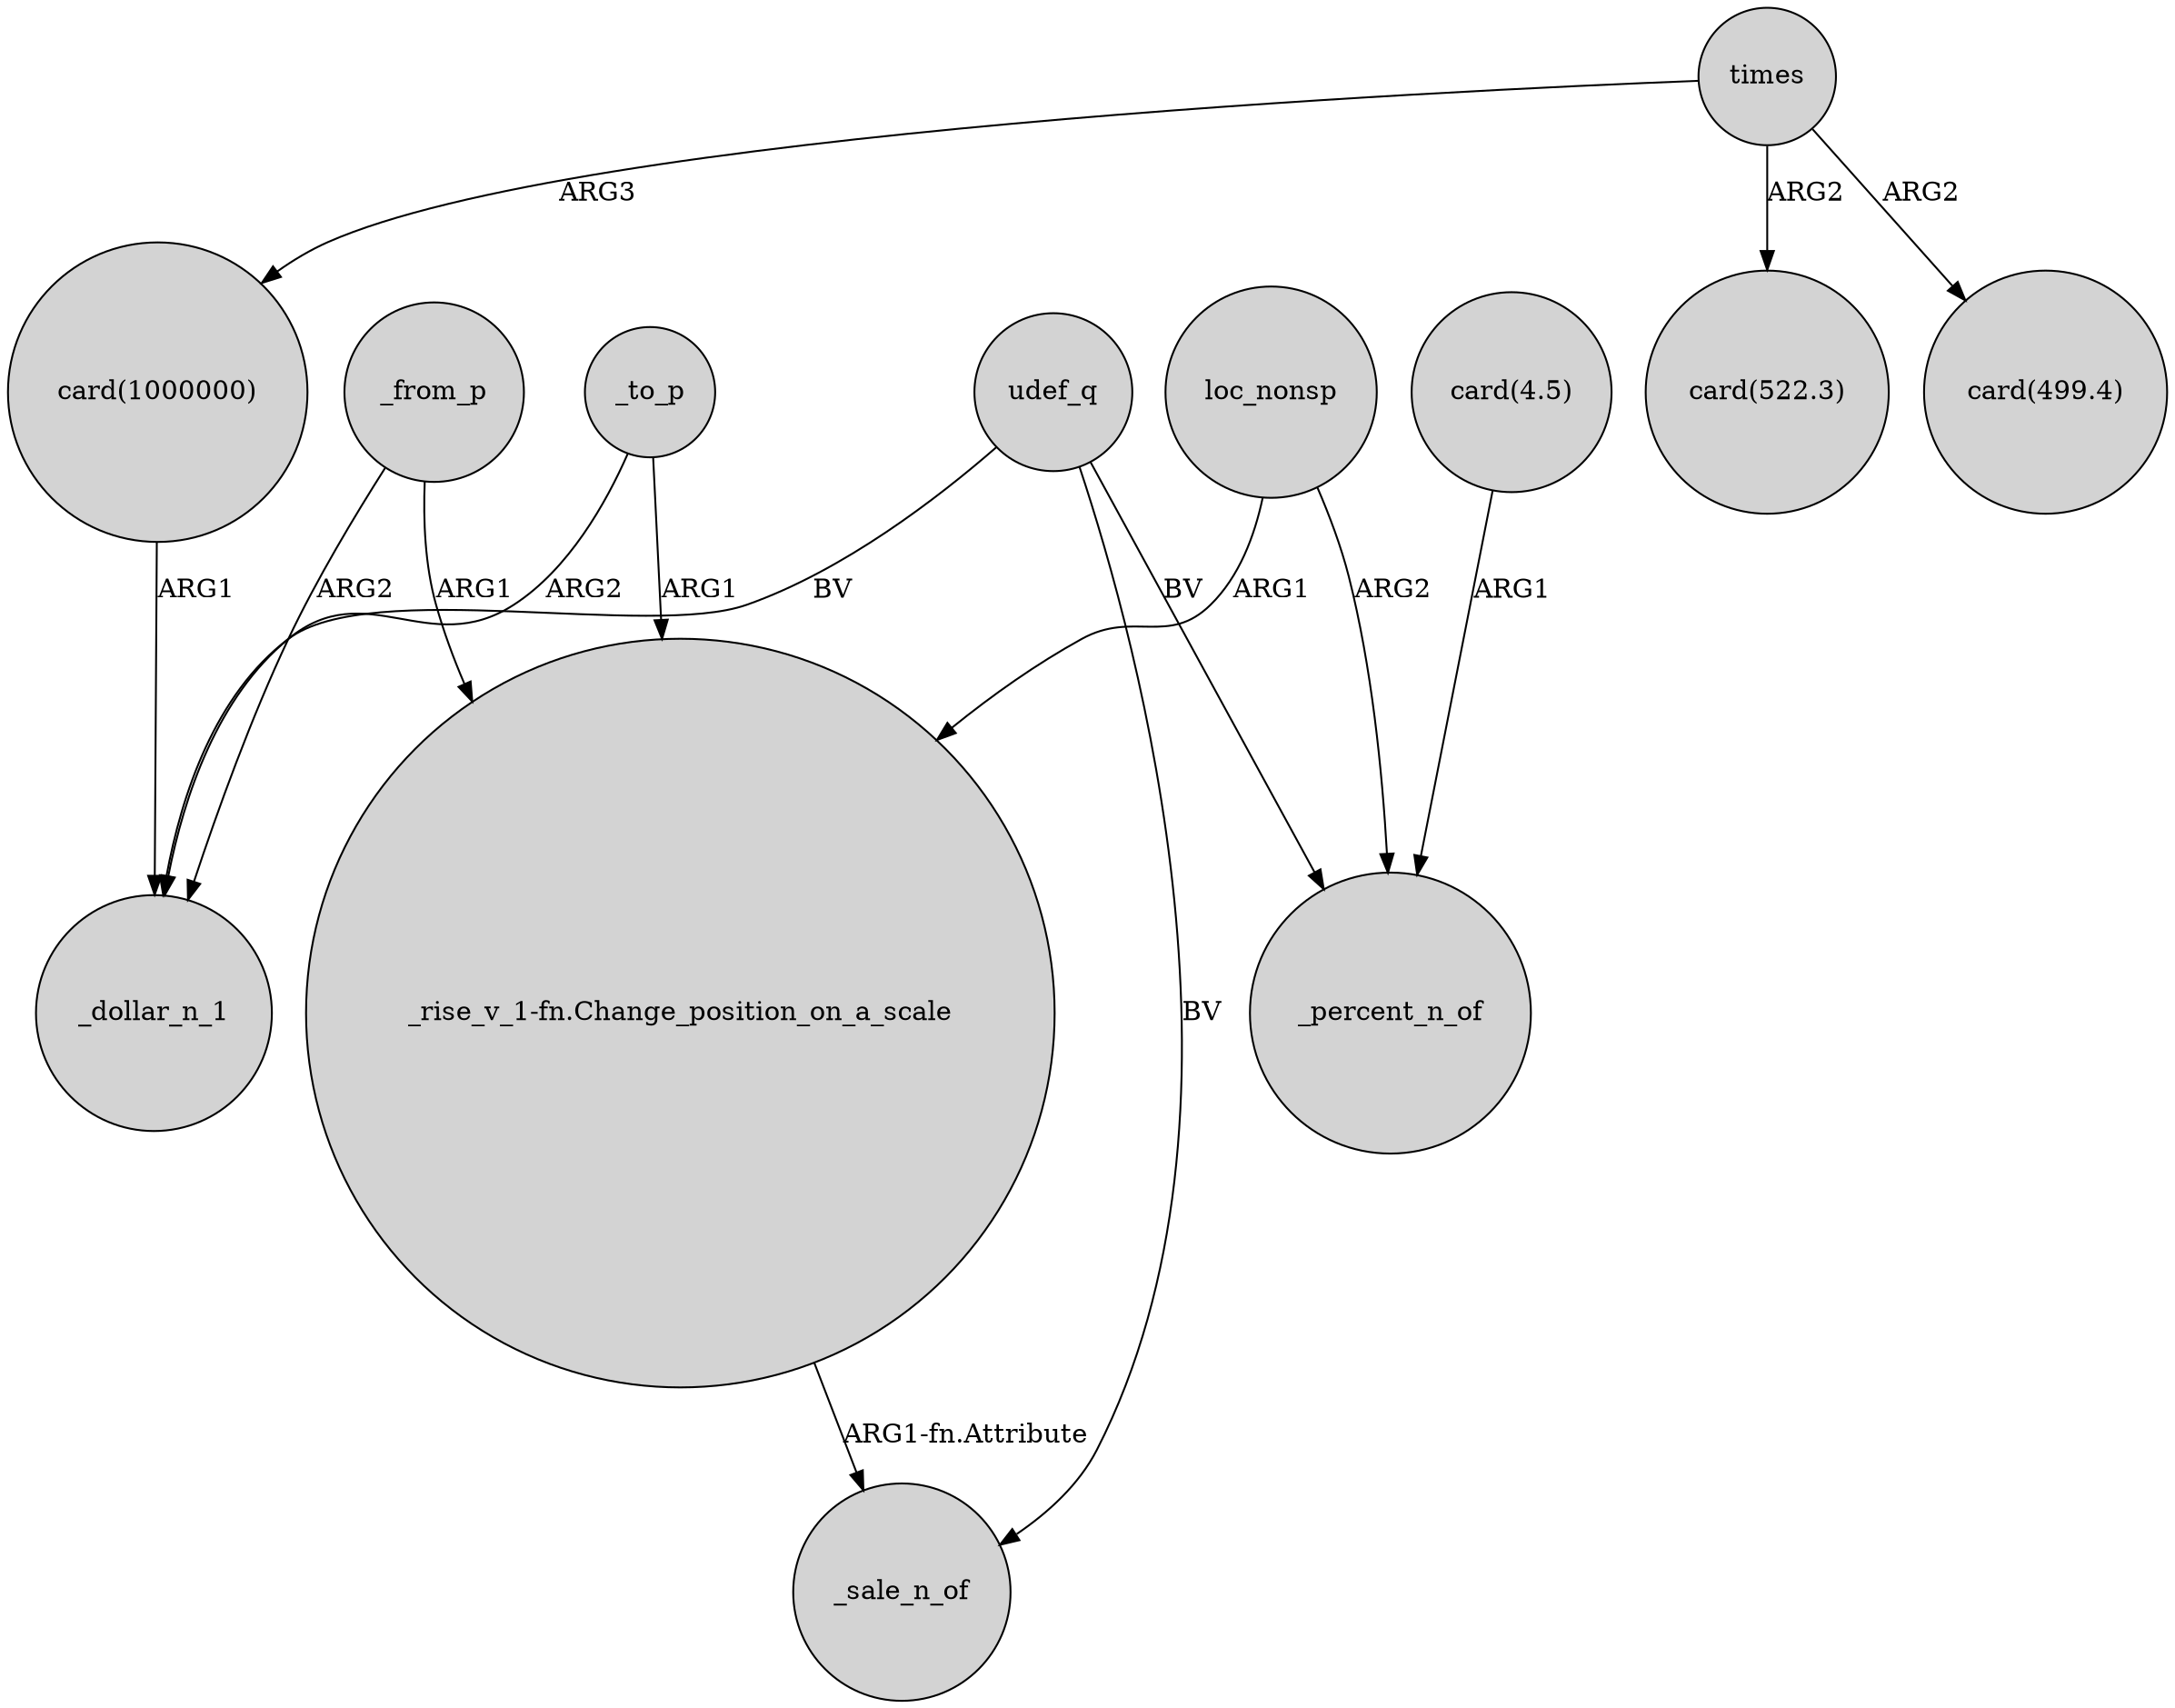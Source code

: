 digraph {
	node [shape=circle style=filled]
	times -> "card(1000000)" [label=ARG3]
	"_rise_v_1-fn.Change_position_on_a_scale" -> _sale_n_of [label="ARG1-fn.Attribute"]
	udef_q -> _percent_n_of [label=BV]
	_from_p -> _dollar_n_1 [label=ARG2]
	times -> "card(522.3)" [label=ARG2]
	_to_p -> _dollar_n_1 [label=ARG2]
	udef_q -> _sale_n_of [label=BV]
	"card(4.5)" -> _percent_n_of [label=ARG1]
	udef_q -> _dollar_n_1 [label=BV]
	"card(1000000)" -> _dollar_n_1 [label=ARG1]
	_from_p -> "_rise_v_1-fn.Change_position_on_a_scale" [label=ARG1]
	_to_p -> "_rise_v_1-fn.Change_position_on_a_scale" [label=ARG1]
	loc_nonsp -> "_rise_v_1-fn.Change_position_on_a_scale" [label=ARG1]
	loc_nonsp -> _percent_n_of [label=ARG2]
	times -> "card(499.4)" [label=ARG2]
}
